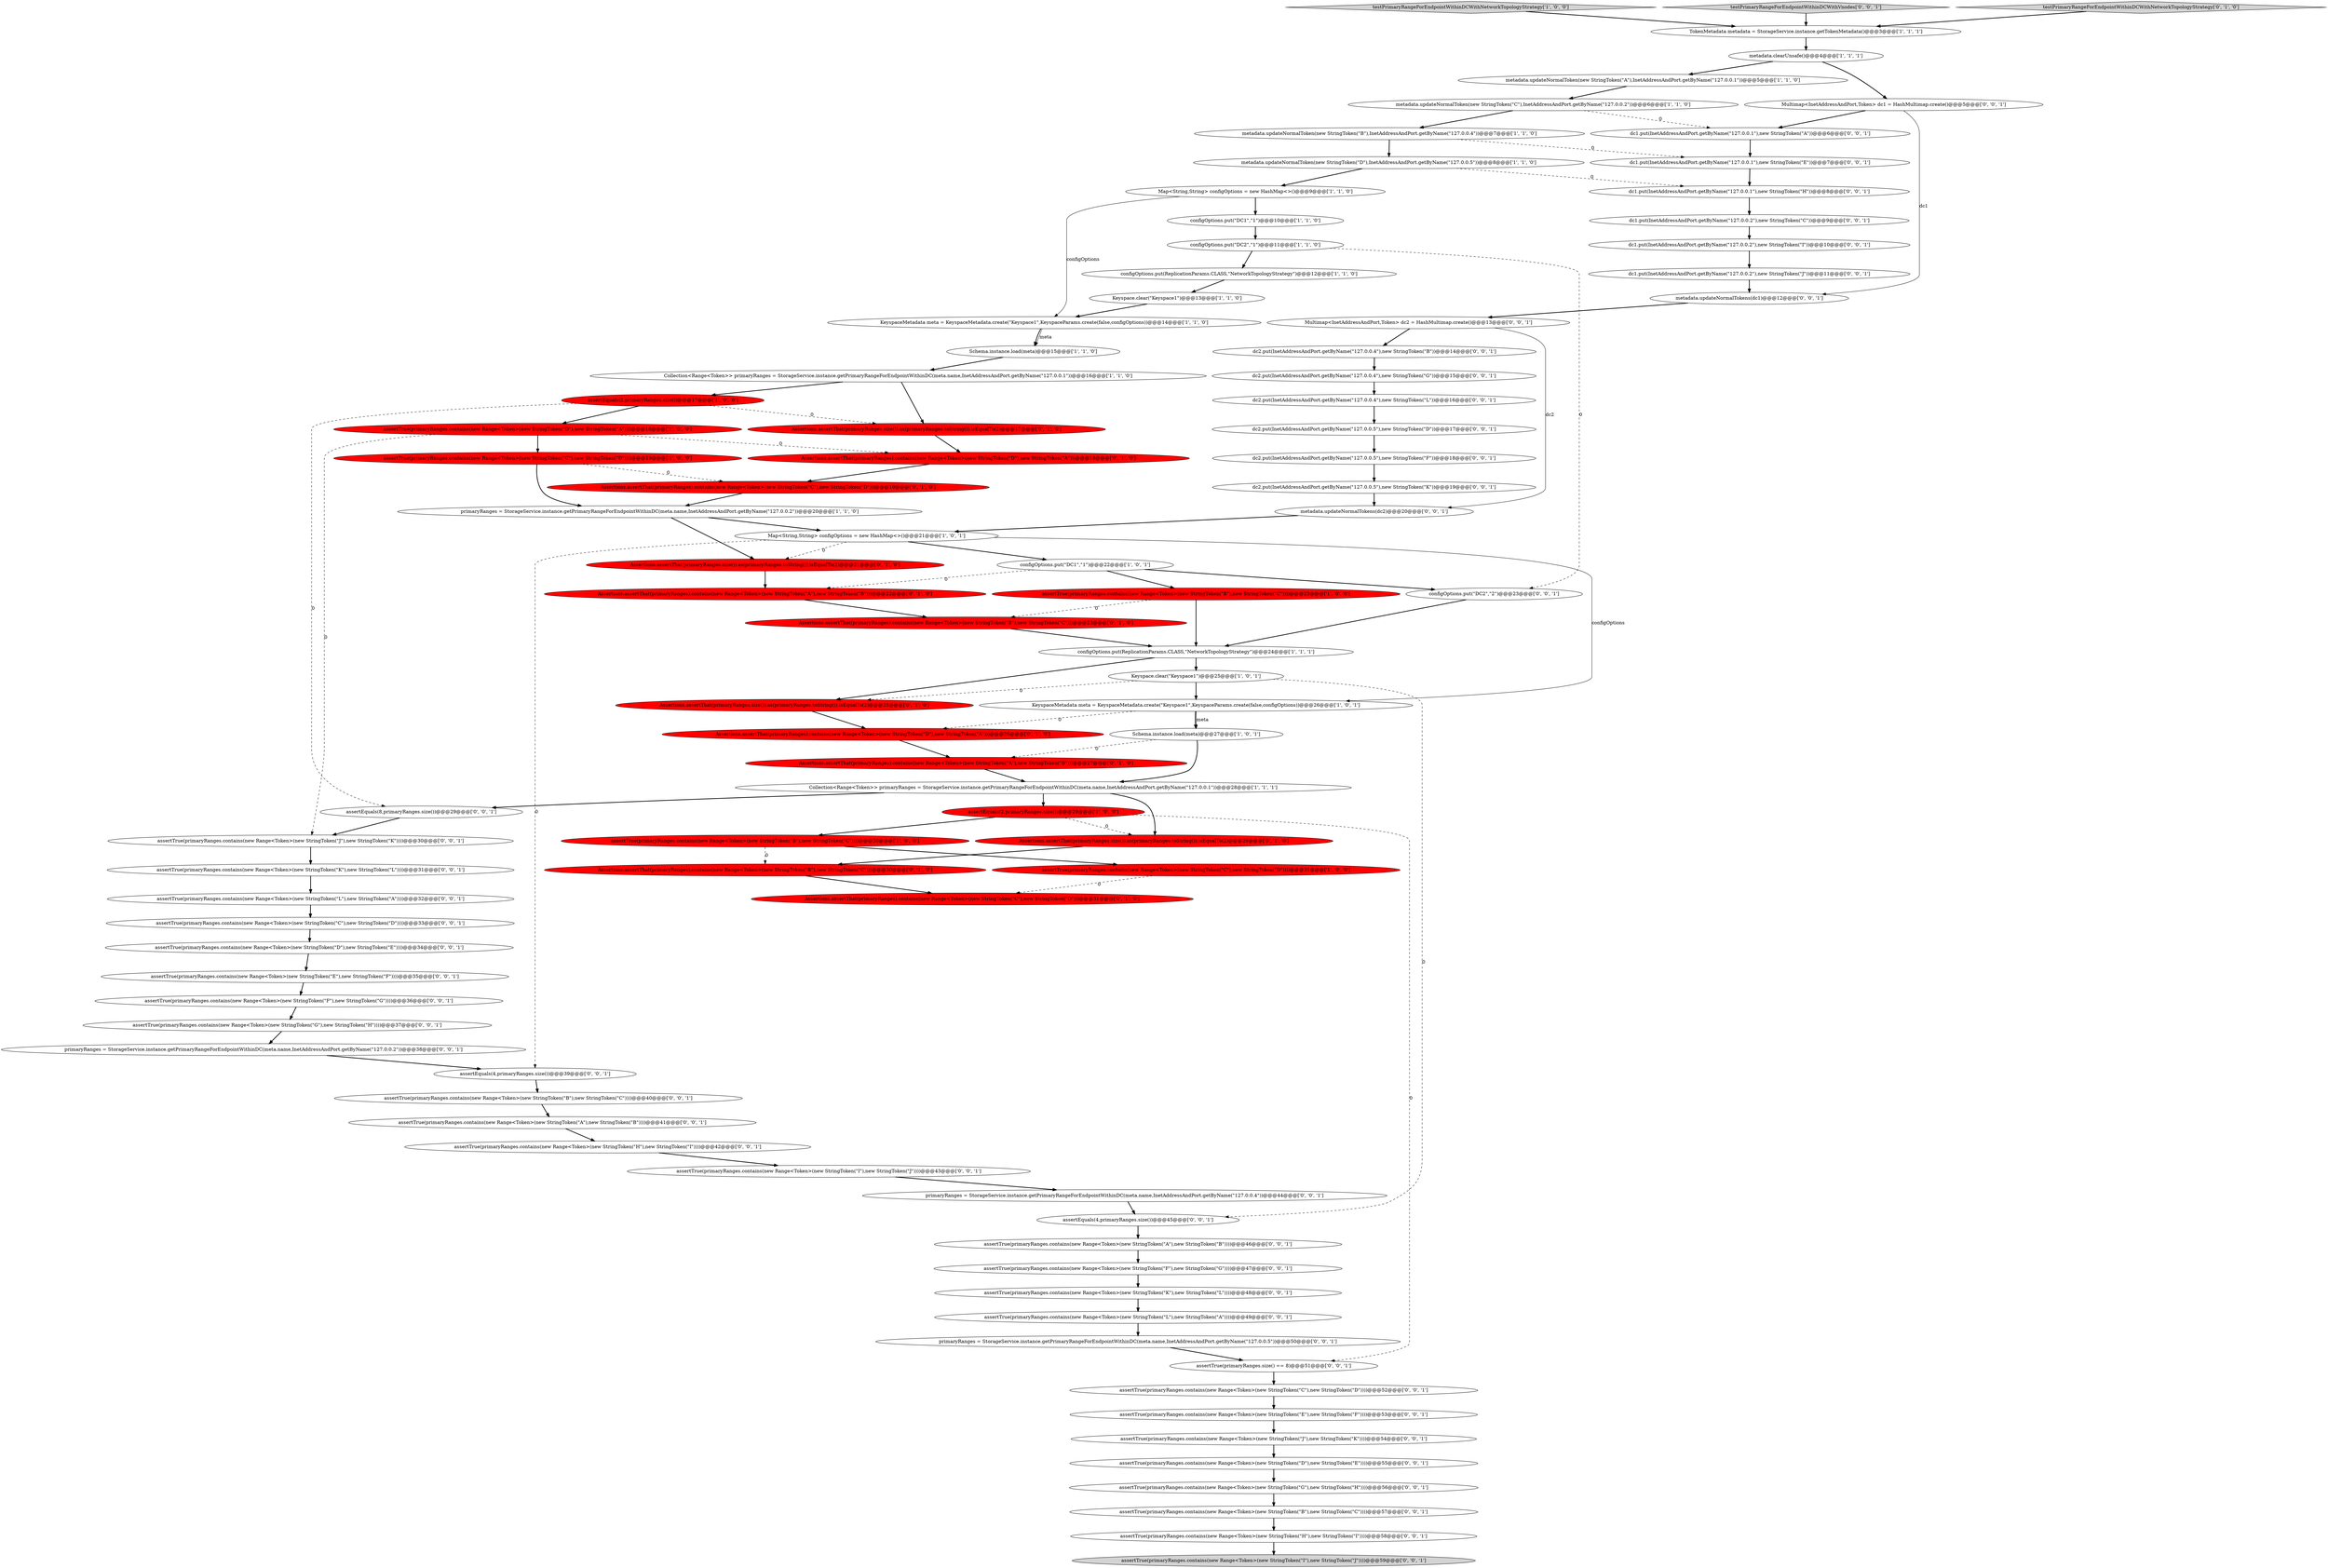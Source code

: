 digraph {
79 [style = filled, label = "dc2.put(InetAddressAndPort.getByName(\"127.0.0.4\"),new StringToken(\"G\"))@@@15@@@['0', '0', '1']", fillcolor = white, shape = ellipse image = "AAA0AAABBB3BBB"];
0 [style = filled, label = "Keyspace.clear(\"Keyspace1\")@@@13@@@['1', '1', '0']", fillcolor = white, shape = ellipse image = "AAA0AAABBB1BBB"];
45 [style = filled, label = "assertTrue(primaryRanges.contains(new Range<Token>(new StringToken(\"A\"),new StringToken(\"B\"))))@@@41@@@['0', '0', '1']", fillcolor = white, shape = ellipse image = "AAA0AAABBB3BBB"];
1 [style = filled, label = "Collection<Range<Token>> primaryRanges = StorageService.instance.getPrimaryRangeForEndpointWithinDC(meta.name,InetAddressAndPort.getByName(\"127.0.0.1\"))@@@16@@@['1', '1', '0']", fillcolor = white, shape = ellipse image = "AAA0AAABBB1BBB"];
33 [style = filled, label = "Assertions.assertThat(primaryRanges).contains(new Range<Token>(new StringToken(\"C\"),new StringToken(\"D\")))@@@19@@@['0', '1', '0']", fillcolor = red, shape = ellipse image = "AAA1AAABBB2BBB"];
41 [style = filled, label = "Assertions.assertThat(primaryRanges.size()).as(primaryRanges.toString()).isEqualTo(2)@@@17@@@['0', '1', '0']", fillcolor = red, shape = ellipse image = "AAA1AAABBB2BBB"];
6 [style = filled, label = "Collection<Range<Token>> primaryRanges = StorageService.instance.getPrimaryRangeForEndpointWithinDC(meta.name,InetAddressAndPort.getByName(\"127.0.0.1\"))@@@28@@@['1', '1', '1']", fillcolor = white, shape = ellipse image = "AAA0AAABBB1BBB"];
74 [style = filled, label = "assertTrue(primaryRanges.contains(new Range<Token>(new StringToken(\"G\"),new StringToken(\"H\"))))@@@56@@@['0', '0', '1']", fillcolor = white, shape = ellipse image = "AAA0AAABBB3BBB"];
36 [style = filled, label = "Assertions.assertThat(primaryRanges.size()).as(primaryRanges.toString()).isEqualTo(2)@@@21@@@['0', '1', '0']", fillcolor = red, shape = ellipse image = "AAA1AAABBB2BBB"];
60 [style = filled, label = "assertTrue(primaryRanges.contains(new Range<Token>(new StringToken(\"F\"),new StringToken(\"G\"))))@@@36@@@['0', '0', '1']", fillcolor = white, shape = ellipse image = "AAA0AAABBB3BBB"];
7 [style = filled, label = "metadata.updateNormalToken(new StringToken(\"C\"),InetAddressAndPort.getByName(\"127.0.0.2\"))@@@6@@@['1', '1', '0']", fillcolor = white, shape = ellipse image = "AAA0AAABBB1BBB"];
90 [style = filled, label = "assertTrue(primaryRanges.contains(new Range<Token>(new StringToken(\"B\"),new StringToken(\"C\"))))@@@40@@@['0', '0', '1']", fillcolor = white, shape = ellipse image = "AAA0AAABBB3BBB"];
77 [style = filled, label = "dc2.put(InetAddressAndPort.getByName(\"127.0.0.5\"),new StringToken(\"D\"))@@@17@@@['0', '0', '1']", fillcolor = white, shape = ellipse image = "AAA0AAABBB3BBB"];
54 [style = filled, label = "configOptions.put(\"DC2\",\"2\")@@@23@@@['0', '0', '1']", fillcolor = white, shape = ellipse image = "AAA0AAABBB3BBB"];
18 [style = filled, label = "primaryRanges = StorageService.instance.getPrimaryRangeForEndpointWithinDC(meta.name,InetAddressAndPort.getByName(\"127.0.0.2\"))@@@20@@@['1', '1', '0']", fillcolor = white, shape = ellipse image = "AAA0AAABBB1BBB"];
91 [style = filled, label = "dc2.put(InetAddressAndPort.getByName(\"127.0.0.4\"),new StringToken(\"L\"))@@@16@@@['0', '0', '1']", fillcolor = white, shape = ellipse image = "AAA0AAABBB3BBB"];
37 [style = filled, label = "Assertions.assertThat(primaryRanges).contains(new Range<Token>(new StringToken(\"A\"),new StringToken(\"B\")))@@@27@@@['0', '1', '0']", fillcolor = red, shape = ellipse image = "AAA1AAABBB2BBB"];
68 [style = filled, label = "assertTrue(primaryRanges.contains(new Range<Token>(new StringToken(\"I\"),new StringToken(\"J\"))))@@@43@@@['0', '0', '1']", fillcolor = white, shape = ellipse image = "AAA0AAABBB3BBB"];
12 [style = filled, label = "Map<String,String> configOptions = new HashMap<>()@@@9@@@['1', '1', '0']", fillcolor = white, shape = ellipse image = "AAA0AAABBB1BBB"];
62 [style = filled, label = "assertTrue(primaryRanges.contains(new Range<Token>(new StringToken(\"C\"),new StringToken(\"D\"))))@@@52@@@['0', '0', '1']", fillcolor = white, shape = ellipse image = "AAA0AAABBB3BBB"];
35 [style = filled, label = "Assertions.assertThat(primaryRanges).contains(new Range<Token>(new StringToken(\"D\"),new StringToken(\"A\")))@@@26@@@['0', '1', '0']", fillcolor = red, shape = ellipse image = "AAA1AAABBB2BBB"];
4 [style = filled, label = "assertTrue(primaryRanges.contains(new Range<Token>(new StringToken(\"B\"),new StringToken(\"C\"))))@@@30@@@['1', '0', '0']", fillcolor = red, shape = ellipse image = "AAA1AAABBB1BBB"];
55 [style = filled, label = "dc1.put(InetAddressAndPort.getByName(\"127.0.0.2\"),new StringToken(\"J\"))@@@11@@@['0', '0', '1']", fillcolor = white, shape = ellipse image = "AAA0AAABBB3BBB"];
24 [style = filled, label = "testPrimaryRangeForEndpointWithinDCWithNetworkTopologyStrategy['1', '0', '0']", fillcolor = lightgray, shape = diamond image = "AAA0AAABBB1BBB"];
56 [style = filled, label = "dc1.put(InetAddressAndPort.getByName(\"127.0.0.1\"),new StringToken(\"E\"))@@@7@@@['0', '0', '1']", fillcolor = white, shape = ellipse image = "AAA0AAABBB3BBB"];
11 [style = filled, label = "Map<String,String> configOptions = new HashMap<>()@@@21@@@['1', '0', '1']", fillcolor = white, shape = ellipse image = "AAA0AAABBB1BBB"];
38 [style = filled, label = "Assertions.assertThat(primaryRanges).contains(new Range<Token>(new StringToken(\"D\"),new StringToken(\"A\")))@@@18@@@['0', '1', '0']", fillcolor = red, shape = ellipse image = "AAA1AAABBB2BBB"];
73 [style = filled, label = "primaryRanges = StorageService.instance.getPrimaryRangeForEndpointWithinDC(meta.name,InetAddressAndPort.getByName(\"127.0.0.4\"))@@@44@@@['0', '0', '1']", fillcolor = white, shape = ellipse image = "AAA0AAABBB3BBB"];
9 [style = filled, label = "assertTrue(primaryRanges.contains(new Range<Token>(new StringToken(\"C\"),new StringToken(\"D\"))))@@@31@@@['1', '0', '0']", fillcolor = red, shape = ellipse image = "AAA1AAABBB1BBB"];
44 [style = filled, label = "testPrimaryRangeForEndpointWithinDCWithVnodes['0', '0', '1']", fillcolor = lightgray, shape = diamond image = "AAA0AAABBB3BBB"];
5 [style = filled, label = "configOptions.put(\"DC1\",\"1\")@@@22@@@['1', '0', '1']", fillcolor = white, shape = ellipse image = "AAA0AAABBB1BBB"];
14 [style = filled, label = "configOptions.put(ReplicationParams.CLASS,\"NetworkTopologyStrategy\")@@@24@@@['1', '1', '1']", fillcolor = white, shape = ellipse image = "AAA0AAABBB1BBB"];
47 [style = filled, label = "assertTrue(primaryRanges.contains(new Range<Token>(new StringToken(\"D\"),new StringToken(\"E\"))))@@@34@@@['0', '0', '1']", fillcolor = white, shape = ellipse image = "AAA0AAABBB3BBB"];
31 [style = filled, label = "Assertions.assertThat(primaryRanges).contains(new Range<Token>(new StringToken(\"A\"),new StringToken(\"B\")))@@@22@@@['0', '1', '0']", fillcolor = red, shape = ellipse image = "AAA1AAABBB2BBB"];
88 [style = filled, label = "dc1.put(InetAddressAndPort.getByName(\"127.0.0.2\"),new StringToken(\"I\"))@@@10@@@['0', '0', '1']", fillcolor = white, shape = ellipse image = "AAA0AAABBB3BBB"];
26 [style = filled, label = "KeyspaceMetadata meta = KeyspaceMetadata.create(\"Keyspace1\",KeyspaceParams.create(false,configOptions))@@@14@@@['1', '1', '0']", fillcolor = white, shape = ellipse image = "AAA0AAABBB1BBB"];
89 [style = filled, label = "assertTrue(primaryRanges.contains(new Range<Token>(new StringToken(\"E\"),new StringToken(\"F\"))))@@@53@@@['0', '0', '1']", fillcolor = white, shape = ellipse image = "AAA0AAABBB3BBB"];
76 [style = filled, label = "assertTrue(primaryRanges.contains(new Range<Token>(new StringToken(\"G\"),new StringToken(\"H\"))))@@@37@@@['0', '0', '1']", fillcolor = white, shape = ellipse image = "AAA0AAABBB3BBB"];
58 [style = filled, label = "assertTrue(primaryRanges.contains(new Range<Token>(new StringToken(\"F\"),new StringToken(\"G\"))))@@@47@@@['0', '0', '1']", fillcolor = white, shape = ellipse image = "AAA0AAABBB3BBB"];
83 [style = filled, label = "Multimap<InetAddressAndPort,Token> dc1 = HashMultimap.create()@@@5@@@['0', '0', '1']", fillcolor = white, shape = ellipse image = "AAA0AAABBB3BBB"];
30 [style = filled, label = "Assertions.assertThat(primaryRanges.size()).as(primaryRanges.toString()).isEqualTo(2)@@@25@@@['0', '1', '0']", fillcolor = red, shape = ellipse image = "AAA1AAABBB2BBB"];
3 [style = filled, label = "Schema.instance.load(meta)@@@27@@@['1', '0', '1']", fillcolor = white, shape = ellipse image = "AAA0AAABBB1BBB"];
65 [style = filled, label = "assertTrue(primaryRanges.contains(new Range<Token>(new StringToken(\"B\"),new StringToken(\"C\"))))@@@57@@@['0', '0', '1']", fillcolor = white, shape = ellipse image = "AAA0AAABBB3BBB"];
39 [style = filled, label = "Assertions.assertThat(primaryRanges).contains(new Range<Token>(new StringToken(\"B\"),new StringToken(\"C\")))@@@23@@@['0', '1', '0']", fillcolor = red, shape = ellipse image = "AAA1AAABBB2BBB"];
81 [style = filled, label = "Multimap<InetAddressAndPort,Token> dc2 = HashMultimap.create()@@@13@@@['0', '0', '1']", fillcolor = white, shape = ellipse image = "AAA0AAABBB3BBB"];
72 [style = filled, label = "dc2.put(InetAddressAndPort.getByName(\"127.0.0.4\"),new StringToken(\"B\"))@@@14@@@['0', '0', '1']", fillcolor = white, shape = ellipse image = "AAA0AAABBB3BBB"];
43 [style = filled, label = "assertTrue(primaryRanges.contains(new Range<Token>(new StringToken(\"A\"),new StringToken(\"B\"))))@@@46@@@['0', '0', '1']", fillcolor = white, shape = ellipse image = "AAA0AAABBB3BBB"];
13 [style = filled, label = "configOptions.put(\"DC1\",\"1\")@@@10@@@['1', '1', '0']", fillcolor = white, shape = ellipse image = "AAA0AAABBB1BBB"];
53 [style = filled, label = "metadata.updateNormalTokens(dc2)@@@20@@@['0', '0', '1']", fillcolor = white, shape = ellipse image = "AAA0AAABBB3BBB"];
70 [style = filled, label = "dc1.put(InetAddressAndPort.getByName(\"127.0.0.1\"),new StringToken(\"H\"))@@@8@@@['0', '0', '1']", fillcolor = white, shape = ellipse image = "AAA0AAABBB3BBB"];
25 [style = filled, label = "metadata.updateNormalToken(new StringToken(\"B\"),InetAddressAndPort.getByName(\"127.0.0.4\"))@@@7@@@['1', '1', '0']", fillcolor = white, shape = ellipse image = "AAA0AAABBB1BBB"];
40 [style = filled, label = "Assertions.assertThat(primaryRanges).contains(new Range<Token>(new StringToken(\"B\"),new StringToken(\"C\")))@@@30@@@['0', '1', '0']", fillcolor = red, shape = ellipse image = "AAA1AAABBB2BBB"];
49 [style = filled, label = "assertTrue(primaryRanges.contains(new Range<Token>(new StringToken(\"C\"),new StringToken(\"D\"))))@@@33@@@['0', '0', '1']", fillcolor = white, shape = ellipse image = "AAA0AAABBB3BBB"];
21 [style = filled, label = "TokenMetadata metadata = StorageService.instance.getTokenMetadata()@@@3@@@['1', '1', '1']", fillcolor = white, shape = ellipse image = "AAA0AAABBB1BBB"];
57 [style = filled, label = "assertEquals(4,primaryRanges.size())@@@45@@@['0', '0', '1']", fillcolor = white, shape = ellipse image = "AAA0AAABBB3BBB"];
27 [style = filled, label = "assertEquals(2,primaryRanges.size())@@@17@@@['1', '0', '0']", fillcolor = red, shape = ellipse image = "AAA1AAABBB1BBB"];
28 [style = filled, label = "metadata.updateNormalToken(new StringToken(\"D\"),InetAddressAndPort.getByName(\"127.0.0.5\"))@@@8@@@['1', '1', '0']", fillcolor = white, shape = ellipse image = "AAA0AAABBB1BBB"];
15 [style = filled, label = "KeyspaceMetadata meta = KeyspaceMetadata.create(\"Keyspace1\",KeyspaceParams.create(false,configOptions))@@@26@@@['1', '0', '1']", fillcolor = white, shape = ellipse image = "AAA0AAABBB1BBB"];
50 [style = filled, label = "dc2.put(InetAddressAndPort.getByName(\"127.0.0.5\"),new StringToken(\"F\"))@@@18@@@['0', '0', '1']", fillcolor = white, shape = ellipse image = "AAA0AAABBB3BBB"];
78 [style = filled, label = "assertTrue(primaryRanges.contains(new Range<Token>(new StringToken(\"L\"),new StringToken(\"A\"))))@@@32@@@['0', '0', '1']", fillcolor = white, shape = ellipse image = "AAA0AAABBB3BBB"];
75 [style = filled, label = "assertTrue(primaryRanges.contains(new Range<Token>(new StringToken(\"H\"),new StringToken(\"I\"))))@@@58@@@['0', '0', '1']", fillcolor = white, shape = ellipse image = "AAA0AAABBB3BBB"];
2 [style = filled, label = "configOptions.put(\"DC2\",\"1\")@@@11@@@['1', '1', '0']", fillcolor = white, shape = ellipse image = "AAA0AAABBB1BBB"];
86 [style = filled, label = "assertTrue(primaryRanges.contains(new Range<Token>(new StringToken(\"J\"),new StringToken(\"K\"))))@@@30@@@['0', '0', '1']", fillcolor = white, shape = ellipse image = "AAA0AAABBB3BBB"];
64 [style = filled, label = "assertTrue(primaryRanges.contains(new Range<Token>(new StringToken(\"L\"),new StringToken(\"A\"))))@@@49@@@['0', '0', '1']", fillcolor = white, shape = ellipse image = "AAA0AAABBB3BBB"];
48 [style = filled, label = "metadata.updateNormalTokens(dc1)@@@12@@@['0', '0', '1']", fillcolor = white, shape = ellipse image = "AAA0AAABBB3BBB"];
22 [style = filled, label = "assertEquals(2,primaryRanges.size())@@@29@@@['1', '0', '0']", fillcolor = red, shape = ellipse image = "AAA1AAABBB1BBB"];
10 [style = filled, label = "metadata.clearUnsafe()@@@4@@@['1', '1', '1']", fillcolor = white, shape = ellipse image = "AAA0AAABBB1BBB"];
66 [style = filled, label = "assertTrue(primaryRanges.contains(new Range<Token>(new StringToken(\"J\"),new StringToken(\"K\"))))@@@54@@@['0', '0', '1']", fillcolor = white, shape = ellipse image = "AAA0AAABBB3BBB"];
17 [style = filled, label = "assertTrue(primaryRanges.contains(new Range<Token>(new StringToken(\"C\"),new StringToken(\"D\"))))@@@19@@@['1', '0', '0']", fillcolor = red, shape = ellipse image = "AAA1AAABBB1BBB"];
85 [style = filled, label = "primaryRanges = StorageService.instance.getPrimaryRangeForEndpointWithinDC(meta.name,InetAddressAndPort.getByName(\"127.0.0.2\"))@@@38@@@['0', '0', '1']", fillcolor = white, shape = ellipse image = "AAA0AAABBB3BBB"];
51 [style = filled, label = "assertTrue(primaryRanges.size() == 8)@@@51@@@['0', '0', '1']", fillcolor = white, shape = ellipse image = "AAA0AAABBB3BBB"];
32 [style = filled, label = "Assertions.assertThat(primaryRanges.size()).as(primaryRanges.toString()).isEqualTo(2)@@@29@@@['0', '1', '0']", fillcolor = red, shape = ellipse image = "AAA1AAABBB2BBB"];
59 [style = filled, label = "assertTrue(primaryRanges.contains(new Range<Token>(new StringToken(\"I\"),new StringToken(\"J\"))))@@@59@@@['0', '0', '1']", fillcolor = lightgray, shape = ellipse image = "AAA0AAABBB3BBB"];
61 [style = filled, label = "assertEquals(4,primaryRanges.size())@@@39@@@['0', '0', '1']", fillcolor = white, shape = ellipse image = "AAA0AAABBB3BBB"];
34 [style = filled, label = "testPrimaryRangeForEndpointWithinDCWithNetworkTopologyStrategy['0', '1', '0']", fillcolor = lightgray, shape = diamond image = "AAA0AAABBB2BBB"];
67 [style = filled, label = "dc1.put(InetAddressAndPort.getByName(\"127.0.0.1\"),new StringToken(\"A\"))@@@6@@@['0', '0', '1']", fillcolor = white, shape = ellipse image = "AAA0AAABBB3BBB"];
69 [style = filled, label = "assertTrue(primaryRanges.contains(new Range<Token>(new StringToken(\"K\"),new StringToken(\"L\"))))@@@31@@@['0', '0', '1']", fillcolor = white, shape = ellipse image = "AAA0AAABBB3BBB"];
63 [style = filled, label = "assertTrue(primaryRanges.contains(new Range<Token>(new StringToken(\"E\"),new StringToken(\"F\"))))@@@35@@@['0', '0', '1']", fillcolor = white, shape = ellipse image = "AAA0AAABBB3BBB"];
52 [style = filled, label = "dc2.put(InetAddressAndPort.getByName(\"127.0.0.5\"),new StringToken(\"K\"))@@@19@@@['0', '0', '1']", fillcolor = white, shape = ellipse image = "AAA0AAABBB3BBB"];
19 [style = filled, label = "Keyspace.clear(\"Keyspace1\")@@@25@@@['1', '0', '1']", fillcolor = white, shape = ellipse image = "AAA0AAABBB1BBB"];
20 [style = filled, label = "metadata.updateNormalToken(new StringToken(\"A\"),InetAddressAndPort.getByName(\"127.0.0.1\"))@@@5@@@['1', '1', '0']", fillcolor = white, shape = ellipse image = "AAA0AAABBB1BBB"];
29 [style = filled, label = "Schema.instance.load(meta)@@@15@@@['1', '1', '0']", fillcolor = white, shape = ellipse image = "AAA0AAABBB1BBB"];
16 [style = filled, label = "assertTrue(primaryRanges.contains(new Range<Token>(new StringToken(\"B\"),new StringToken(\"C\"))))@@@23@@@['1', '0', '0']", fillcolor = red, shape = ellipse image = "AAA1AAABBB1BBB"];
23 [style = filled, label = "configOptions.put(ReplicationParams.CLASS,\"NetworkTopologyStrategy\")@@@12@@@['1', '1', '0']", fillcolor = white, shape = ellipse image = "AAA0AAABBB1BBB"];
42 [style = filled, label = "Assertions.assertThat(primaryRanges).contains(new Range<Token>(new StringToken(\"C\"),new StringToken(\"D\")))@@@31@@@['0', '1', '0']", fillcolor = red, shape = ellipse image = "AAA1AAABBB2BBB"];
71 [style = filled, label = "assertTrue(primaryRanges.contains(new Range<Token>(new StringToken(\"D\"),new StringToken(\"E\"))))@@@55@@@['0', '0', '1']", fillcolor = white, shape = ellipse image = "AAA0AAABBB3BBB"];
46 [style = filled, label = "assertTrue(primaryRanges.contains(new Range<Token>(new StringToken(\"H\"),new StringToken(\"I\"))))@@@42@@@['0', '0', '1']", fillcolor = white, shape = ellipse image = "AAA0AAABBB3BBB"];
87 [style = filled, label = "assertTrue(primaryRanges.contains(new Range<Token>(new StringToken(\"K\"),new StringToken(\"L\"))))@@@48@@@['0', '0', '1']", fillcolor = white, shape = ellipse image = "AAA0AAABBB3BBB"];
84 [style = filled, label = "primaryRanges = StorageService.instance.getPrimaryRangeForEndpointWithinDC(meta.name,InetAddressAndPort.getByName(\"127.0.0.5\"))@@@50@@@['0', '0', '1']", fillcolor = white, shape = ellipse image = "AAA0AAABBB3BBB"];
8 [style = filled, label = "assertTrue(primaryRanges.contains(new Range<Token>(new StringToken(\"D\"),new StringToken(\"A\"))))@@@18@@@['1', '0', '0']", fillcolor = red, shape = ellipse image = "AAA1AAABBB1BBB"];
80 [style = filled, label = "dc1.put(InetAddressAndPort.getByName(\"127.0.0.2\"),new StringToken(\"C\"))@@@9@@@['0', '0', '1']", fillcolor = white, shape = ellipse image = "AAA0AAABBB3BBB"];
82 [style = filled, label = "assertEquals(8,primaryRanges.size())@@@29@@@['0', '0', '1']", fillcolor = white, shape = ellipse image = "AAA0AAABBB3BBB"];
21->10 [style = bold, label=""];
70->80 [style = bold, label=""];
48->81 [style = bold, label=""];
25->56 [style = dashed, label="0"];
83->48 [style = solid, label="dc1"];
74->65 [style = bold, label=""];
6->22 [style = bold, label=""];
1->27 [style = bold, label=""];
39->14 [style = bold, label=""];
86->69 [style = bold, label=""];
53->11 [style = bold, label=""];
69->78 [style = bold, label=""];
68->73 [style = bold, label=""];
10->83 [style = bold, label=""];
22->4 [style = bold, label=""];
2->23 [style = bold, label=""];
55->48 [style = bold, label=""];
85->61 [style = bold, label=""];
19->30 [style = dashed, label="0"];
33->18 [style = bold, label=""];
24->21 [style = bold, label=""];
35->37 [style = bold, label=""];
71->74 [style = bold, label=""];
58->87 [style = bold, label=""];
16->14 [style = bold, label=""];
29->1 [style = bold, label=""];
19->15 [style = bold, label=""];
56->70 [style = bold, label=""];
43->58 [style = bold, label=""];
16->39 [style = dashed, label="0"];
64->84 [style = bold, label=""];
6->32 [style = bold, label=""];
25->28 [style = bold, label=""];
44->21 [style = bold, label=""];
14->30 [style = bold, label=""];
1->41 [style = bold, label=""];
75->59 [style = bold, label=""];
62->89 [style = bold, label=""];
18->11 [style = bold, label=""];
36->31 [style = bold, label=""];
87->64 [style = bold, label=""];
65->75 [style = bold, label=""];
89->66 [style = bold, label=""];
47->63 [style = bold, label=""];
90->45 [style = bold, label=""];
11->36 [style = dashed, label="0"];
67->56 [style = bold, label=""];
8->17 [style = bold, label=""];
8->38 [style = dashed, label="0"];
66->71 [style = bold, label=""];
80->88 [style = bold, label=""];
46->68 [style = bold, label=""];
2->54 [style = dashed, label="0"];
41->38 [style = bold, label=""];
83->67 [style = bold, label=""];
45->46 [style = bold, label=""];
20->7 [style = bold, label=""];
38->33 [style = bold, label=""];
27->8 [style = bold, label=""];
4->9 [style = bold, label=""];
82->86 [style = bold, label=""];
12->26 [style = solid, label="configOptions"];
51->62 [style = bold, label=""];
27->41 [style = dashed, label="0"];
9->42 [style = dashed, label="0"];
3->37 [style = dashed, label="0"];
3->6 [style = bold, label=""];
14->19 [style = bold, label=""];
17->33 [style = dashed, label="0"];
81->53 [style = solid, label="dc2"];
73->57 [style = bold, label=""];
28->12 [style = bold, label=""];
15->3 [style = bold, label=""];
23->0 [style = bold, label=""];
8->86 [style = dashed, label="0"];
15->35 [style = dashed, label="0"];
5->16 [style = bold, label=""];
12->13 [style = bold, label=""];
11->15 [style = solid, label="configOptions"];
11->5 [style = bold, label=""];
7->67 [style = dashed, label="0"];
63->60 [style = bold, label=""];
30->35 [style = bold, label=""];
76->85 [style = bold, label=""];
32->40 [style = bold, label=""];
5->31 [style = dashed, label="0"];
57->43 [style = bold, label=""];
31->39 [style = bold, label=""];
61->90 [style = bold, label=""];
34->21 [style = bold, label=""];
54->14 [style = bold, label=""];
13->2 [style = bold, label=""];
88->55 [style = bold, label=""];
79->91 [style = bold, label=""];
5->54 [style = bold, label=""];
10->20 [style = bold, label=""];
15->3 [style = solid, label="meta"];
0->26 [style = bold, label=""];
52->53 [style = bold, label=""];
27->82 [style = dashed, label="0"];
19->57 [style = dashed, label="0"];
60->76 [style = bold, label=""];
26->29 [style = bold, label=""];
84->51 [style = bold, label=""];
22->32 [style = dashed, label="0"];
18->36 [style = bold, label=""];
37->6 [style = bold, label=""];
28->70 [style = dashed, label="0"];
50->52 [style = bold, label=""];
49->47 [style = bold, label=""];
81->72 [style = bold, label=""];
6->82 [style = bold, label=""];
11->61 [style = dashed, label="0"];
72->79 [style = bold, label=""];
7->25 [style = bold, label=""];
4->40 [style = dashed, label="0"];
26->29 [style = solid, label="meta"];
78->49 [style = bold, label=""];
40->42 [style = bold, label=""];
91->77 [style = bold, label=""];
77->50 [style = bold, label=""];
17->18 [style = bold, label=""];
22->51 [style = dashed, label="0"];
}
